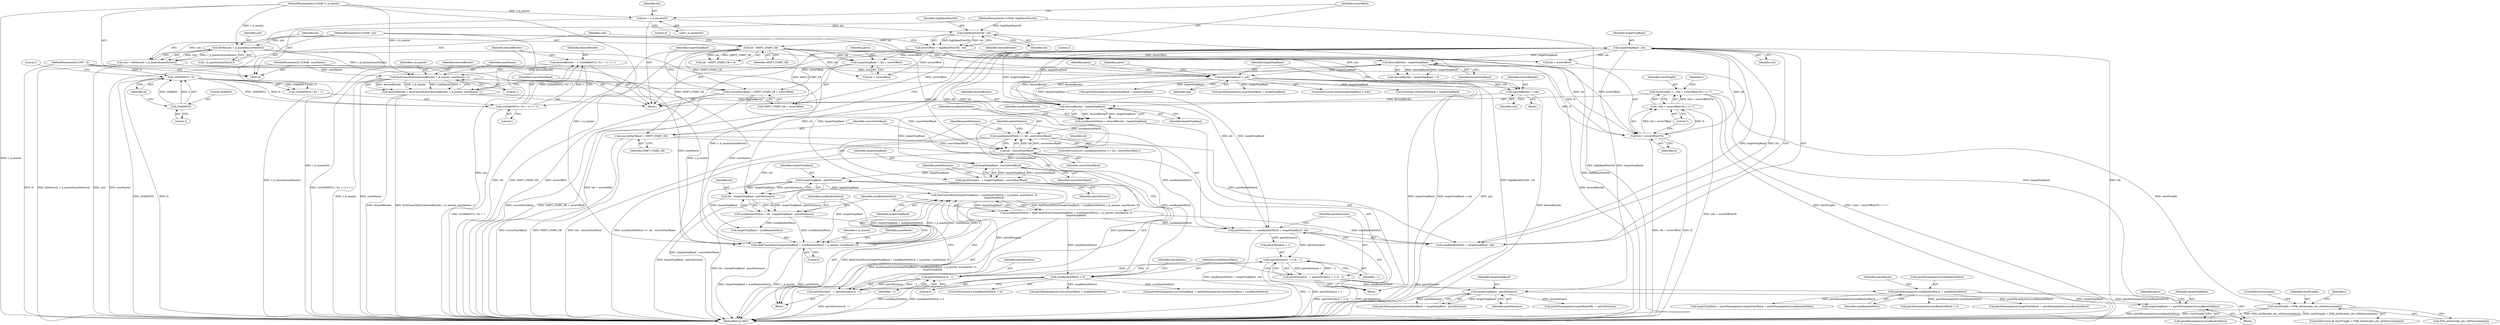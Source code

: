 digraph "0_Android_8e3be529372892e20ccf196809bc73276c822189_0@array" {
"1000515" [label="(Call,startFreqHz < FDK_sbrDecoder_sbr_whFactorsIndex[i])"];
"1000495" [label="(Call,startFreqHz = ( (lsb + xoverOffset)*fs ) >> 7)"];
"1000497" [label="(Call,( (lsb + xoverOffset)*fs ) >> 7)"];
"1000498" [label="(Call,(lsb + xoverOffset)*fs)"];
"1000295" [label="(Call,targetStopBand - lsb)"];
"1000282" [label="(Call,findClosestEntry(targetStopBand + numBandsInPatch, v_k_master, numMaster, 0) -\n                        targetStopBand)"];
"1000283" [label="(Call,findClosestEntry(targetStopBand + numBandsInPatch, v_k_master, numMaster, 0))"];
"1000277" [label="(Call,targetStopBand - patchDistance)"];
"1000265" [label="(Call,targetStopBand - sourceStartBand)"];
"1000253" [label="(Call,desiredBorder - targetStopBand)"];
"1000360" [label="(Call,desiredBorder - targetStopBand)"];
"1000346" [label="(Call,targetStopBand += patchParam[patch].numBandsInPatch)"];
"1000326" [label="(Call,patchParam[patch].numBandsInPatch = numBandsInPatch)"];
"1000306" [label="(Call,numBandsInPatch > 0)"];
"1000257" [label="(Call,numBandsInPatch >= lsb - sourceStartBand)"];
"1000251" [label="(Call,numBandsInPatch = desiredBorder - targetStopBand)"];
"1000259" [label="(Call,lsb - sourceStartBand)"];
"1000187" [label="(Call,lsb - SHIFT_START_SB)"];
"1000173" [label="(Call,highBandStartSb - lsb)"];
"1000138" [label="(MethodParameterIn,UCHAR  highBandStartSb)"];
"1000165" [label="(Call,lsb = v_k_master[0])"];
"1000139" [label="(MethodParameterIn,UCHAR *v_k_master)"];
"1000355" [label="(Call,sourceStartBand = SHIFT_START_SB)"];
"1000212" [label="(Call,sourceStartBand = SHIFT_START_SB + xoverOffset)"];
"1000171" [label="(Call,xoverOffset = highBandStartSb - lsb)"];
"1000280" [label="(Call,numBandsInPatch = findClosestEntry(targetStopBand + numBandsInPatch, v_k_master, numMaster, 0) -\n                        targetStopBand)"];
"1000316" [label="(Call,targetStopBand - patchDistance)"];
"1000298" [label="(Call,patchDistance   = (patchDistance + 1) & ~1)"];
"1000300" [label="(Call,(patchDistance + 1) & ~1)"];
"1000291" [label="(Call,patchDistance   = numBandsInPatch + targetStopBand - lsb)"];
"1000270" [label="(Call,patchDistance & ~1)"];
"1000263" [label="(Call,patchDistance   = targetStopBand - sourceStartBand)"];
"1000205" [label="(Call,desiredBorder = findClosestEntry(desiredBorder, v_k_master, numMaster, 1))"];
"1000207" [label="(Call,findClosestEntry(desiredBorder, v_k_master, numMaster, 1))"];
"1000194" [label="(Call,desiredBorder    = (((2048000*2) / fs) + 1) >> 1)"];
"1000196" [label="(Call,(((2048000*2) / fs) + 1) >> 1)"];
"1000198" [label="(Call,(2048000*2) / fs)"];
"1000199" [label="(Call,2048000*2)"];
"1000144" [label="(MethodParameterIn,UINT   fs)"];
"1000180" [label="(Call,fixMin(usb, v_k_master[numMaster]))"];
"1000143" [label="(MethodParameterIn,UCHAR  usb)"];
"1000140" [label="(MethodParameterIn,UCHAR  numMaster)"];
"1000365" [label="(Call,desiredBorder = usb)"];
"1000226" [label="(Call,targetStopBand < usb)"];
"1000217" [label="(Call,targetStopBand = lsb + xoverOffset)"];
"1000178" [label="(Call,usb = fixMin(usb, v_k_master[numMaster]))"];
"1000268" [label="(Call,patchDistance   = patchDistance & ~1)"];
"1000273" [label="(Call,numBandsInPatch = lsb - (targetStopBand - patchDistance))"];
"1000275" [label="(Call,lsb - (targetStopBand - patchDistance))"];
"1000281" [label="(Identifier,numBandsInPatch)"];
"1000273" [label="(Call,numBandsInPatch = lsb - (targetStopBand - patchDistance))"];
"1000188" [label="(Identifier,lsb)"];
"1000364" [label="(Block,)"];
"1000354" [label="(Identifier,patch)"];
"1000266" [label="(Identifier,targetStopBand)"];
"1000262" [label="(Block,)"];
"1000205" [label="(Call,desiredBorder = findClosestEntry(desiredBorder, v_k_master, numMaster, 1))"];
"1000219" [label="(Call,lsb + xoverOffset)"];
"1000291" [label="(Call,patchDistance   = numBandsInPatch + targetStopBand - lsb)"];
"1000347" [label="(Identifier,targetStopBand)"];
"1000310" [label="(Call,patchParam[patch].sourceStartBand = targetStopBand - patchDistance)"];
"1000194" [label="(Call,desiredBorder    = (((2048000*2) / fs) + 1) >> 1)"];
"1000186" [label="(Call,lsb - SHIFT_START_SB < 4)"];
"1000199" [label="(Call,2048000*2)"];
"1000369" [label="(Identifier,patch)"];
"1000327" [label="(Call,patchParam[patch].numBandsInPatch)"];
"1000257" [label="(Call,numBandsInPatch >= lsb - sourceStartBand)"];
"1000520" [label="(ControlStructure,break;)"];
"1000506" [label="(Identifier,i)"];
"1000208" [label="(Identifier,desiredBorder)"];
"1000300" [label="(Call,(patchDistance + 1) & ~1)"];
"1000270" [label="(Call,patchDistance & ~1)"];
"1000309" [label="(Block,)"];
"1000166" [label="(Identifier,lsb)"];
"1000202" [label="(Identifier,fs)"];
"1000140" [label="(MethodParameterIn,UCHAR  numMaster)"];
"1000363" [label="(Literal,3)"];
"1000227" [label="(Identifier,targetStopBand)"];
"1000287" [label="(Identifier,v_k_master)"];
"1000172" [label="(Identifier,xoverOffset)"];
"1000290" [label="(Identifier,targetStopBand)"];
"1000271" [label="(Identifier,patchDistance)"];
"1000516" [label="(Identifier,startFreqHz)"];
"1000211" [label="(Literal,1)"];
"1000256" [label="(ControlStructure,if ( numBandsInPatch >= lsb - sourceStartBand ))"];
"1000143" [label="(MethodParameterIn,UCHAR  usb)"];
"1000232" [label="(Identifier,patch)"];
"1000514" [label="(ControlStructure,if( startFreqHz < FDK_sbrDecoder_sbr_whFactorsIndex[i]))"];
"1000280" [label="(Call,numBandsInPatch = findClosestEntry(targetStopBand + numBandsInPatch, v_k_master, numMaster, 0) -\n                        targetStopBand)"];
"1000356" [label="(Identifier,sourceStartBand)"];
"1000355" [label="(Call,sourceStartBand = SHIFT_START_SB)"];
"1000304" [label="(Identifier,~1)"];
"1000293" [label="(Call,numBandsInPatch + targetStopBand - lsb)"];
"1000258" [label="(Identifier,numBandsInPatch)"];
"1000375" [label="(Call,patchParam[patch].numBandsInPatch < 3)"];
"1000180" [label="(Call,fixMin(usb, v_k_master[numMaster]))"];
"1000292" [label="(Identifier,patchDistance)"];
"1000282" [label="(Call,findClosestEntry(targetStopBand + numBandsInPatch, v_k_master, numMaster, 0) -\n                        targetStopBand)"];
"1000412" [label="(Call,pSettings->lbStartPatching = targetStopBand)"];
"1000263" [label="(Call,patchDistance   = targetStopBand - sourceStartBand)"];
"1000269" [label="(Identifier,patchDistance)"];
"1000255" [label="(Identifier,targetStopBand)"];
"1000333" [label="(Call,patchParam[patch].sourceStopBand  = patchParam[patch].sourceStartBand + numBandsInPatch)"];
"1000359" [label="(Call,desiredBorder - targetStopBand < 3)"];
"1000200" [label="(Literal,2048000)"];
"1000318" [label="(Identifier,patchDistance)"];
"1000316" [label="(Call,targetStopBand - patchDistance)"];
"1000348" [label="(Call,patchParam[patch].numBandsInPatch)"];
"1000289" [label="(Literal,0)"];
"1000387" [label="(Call,patchParam[patch].targetStartBand + patchParam[patch].numBandsInPatch)"];
"1000181" [label="(Identifier,usb)"];
"1000223" [label="(Identifier,patch)"];
"1000274" [label="(Identifier,numBandsInPatch)"];
"1000276" [label="(Identifier,lsb)"];
"1000217" [label="(Call,targetStopBand = lsb + xoverOffset)"];
"1000204" [label="(Literal,1)"];
"1000497" [label="(Call,( (lsb + xoverOffset)*fs ) >> 7)"];
"1000165" [label="(Call,lsb = v_k_master[0])"];
"1000308" [label="(Literal,0)"];
"1000171" [label="(Call,xoverOffset = highBandStartSb - lsb)"];
"1000267" [label="(Identifier,sourceStartBand)"];
"1000361" [label="(Identifier,desiredBorder)"];
"1000366" [label="(Identifier,desiredBorder)"];
"1000580" [label="(MethodReturn,RET)"];
"1000288" [label="(Identifier,numMaster)"];
"1000317" [label="(Identifier,targetStopBand)"];
"1000284" [label="(Call,targetStopBand + numBandsInPatch)"];
"1000515" [label="(Call,startFreqHz < FDK_sbrDecoder_sbr_whFactorsIndex[i])"];
"1000306" [label="(Call,numBandsInPatch > 0)"];
"1000244" [label="(Call,patchParam[patch].targetStartBand = targetStopBand)"];
"1000498" [label="(Call,(lsb + xoverOffset)*fs)"];
"1000190" [label="(Literal,4)"];
"1000254" [label="(Identifier,desiredBorder)"];
"1000301" [label="(Call,patchDistance + 1)"];
"1000499" [label="(Call,lsb + xoverOffset)"];
"1000174" [label="(Identifier,highBandStartSb)"];
"1000495" [label="(Call,startFreqHz = ( (lsb + xoverOffset)*fs ) >> 7)"];
"1000144" [label="(MethodParameterIn,UINT   fs)"];
"1000178" [label="(Call,usb = fixMin(usb, v_k_master[numMaster]))"];
"1000346" [label="(Call,targetStopBand += patchParam[patch].numBandsInPatch)"];
"1000138" [label="(MethodParameterIn,UCHAR  highBandStartSb)"];
"1000272" [label="(Identifier,~1)"];
"1000261" [label="(Identifier,sourceStartBand)"];
"1000295" [label="(Call,targetStopBand - lsb)"];
"1000251" [label="(Call,numBandsInPatch = desiredBorder - targetStopBand)"];
"1000298" [label="(Call,patchDistance   = (patchDistance + 1) & ~1)"];
"1000226" [label="(Call,targetStopBand < usb)"];
"1000496" [label="(Identifier,startFreqHz)"];
"1000360" [label="(Call,desiredBorder - targetStopBand)"];
"1000206" [label="(Identifier,desiredBorder)"];
"1000299" [label="(Identifier,patchDistance)"];
"1000283" [label="(Call,findClosestEntry(targetStopBand + numBandsInPatch, v_k_master, numMaster, 0))"];
"1000210" [label="(Identifier,numMaster)"];
"1000203" [label="(Literal,1)"];
"1000264" [label="(Identifier,patchDistance)"];
"1000278" [label="(Identifier,targetStopBand)"];
"1000139" [label="(MethodParameterIn,UCHAR *v_k_master)"];
"1000253" [label="(Call,desiredBorder - targetStopBand)"];
"1000305" [label="(ControlStructure,if (numBandsInPatch > 0))"];
"1000365" [label="(Call,desiredBorder = usb)"];
"1000319" [label="(Call,patchParam[patch].targetBandOffs  = patchDistance)"];
"1000268" [label="(Call,patchDistance   = patchDistance & ~1)"];
"1000145" [label="(Block,)"];
"1000296" [label="(Identifier,targetStopBand)"];
"1000265" [label="(Call,targetStopBand - sourceStartBand)"];
"1000307" [label="(Identifier,numBandsInPatch)"];
"1000167" [label="(Call,v_k_master[0])"];
"1000357" [label="(Identifier,SHIFT_START_SB)"];
"1000201" [label="(Literal,2)"];
"1000313" [label="(Identifier,patchParam)"];
"1000197" [label="(Call,((2048000*2) / fs) + 1)"];
"1000209" [label="(Identifier,v_k_master)"];
"1000512" [label="(Identifier,i)"];
"1000326" [label="(Call,patchParam[patch].numBandsInPatch = numBandsInPatch)"];
"1000385" [label="(Call,targetStopBand = patchParam[patch].targetStartBand + patchParam[patch].numBandsInPatch)"];
"1000252" [label="(Identifier,numBandsInPatch)"];
"1000187" [label="(Call,lsb - SHIFT_START_SB)"];
"1000212" [label="(Call,sourceStartBand = SHIFT_START_SB + xoverOffset)"];
"1000367" [label="(Identifier,usb)"];
"1000218" [label="(Identifier,targetStopBand)"];
"1000207" [label="(Call,findClosestEntry(desiredBorder, v_k_master, numMaster, 1))"];
"1000214" [label="(Call,SHIFT_START_SB + xoverOffset)"];
"1000503" [label="(Literal,7)"];
"1000336" [label="(Identifier,patchParam)"];
"1000229" [label="(Block,)"];
"1000196" [label="(Call,(((2048000*2) / fs) + 1) >> 1)"];
"1000228" [label="(Identifier,usb)"];
"1000237" [label="(Call,patchParam[patch].guardStartBand = targetStopBand)"];
"1000189" [label="(Identifier,SHIFT_START_SB)"];
"1000225" [label="(ControlStructure,while(targetStopBand < usb))"];
"1000502" [label="(Identifier,fs)"];
"1000517" [label="(Call,FDK_sbrDecoder_sbr_whFactorsIndex[i])"];
"1000195" [label="(Identifier,desiredBorder)"];
"1000275" [label="(Call,lsb - (targetStopBand - patchDistance))"];
"1000259" [label="(Call,lsb - sourceStartBand)"];
"1000173" [label="(Call,highBandStartSb - lsb)"];
"1000362" [label="(Identifier,targetStopBand)"];
"1000182" [label="(Call,v_k_master[numMaster])"];
"1000332" [label="(Identifier,numBandsInPatch)"];
"1000198" [label="(Call,(2048000*2) / fs)"];
"1000279" [label="(Identifier,patchDistance)"];
"1000297" [label="(Identifier,lsb)"];
"1000179" [label="(Identifier,usb)"];
"1000339" [label="(Call,patchParam[patch].sourceStartBand + numBandsInPatch)"];
"1000175" [label="(Identifier,lsb)"];
"1000260" [label="(Identifier,lsb)"];
"1000213" [label="(Identifier,sourceStartBand)"];
"1000277" [label="(Call,targetStopBand - patchDistance)"];
"1000515" -> "1000514"  [label="AST: "];
"1000515" -> "1000517"  [label="CFG: "];
"1000516" -> "1000515"  [label="AST: "];
"1000517" -> "1000515"  [label="AST: "];
"1000520" -> "1000515"  [label="CFG: "];
"1000512" -> "1000515"  [label="CFG: "];
"1000515" -> "1000580"  [label="DDG: startFreqHz < FDK_sbrDecoder_sbr_whFactorsIndex[i]"];
"1000515" -> "1000580"  [label="DDG: startFreqHz"];
"1000515" -> "1000580"  [label="DDG: FDK_sbrDecoder_sbr_whFactorsIndex[i]"];
"1000495" -> "1000515"  [label="DDG: startFreqHz"];
"1000495" -> "1000145"  [label="AST: "];
"1000495" -> "1000497"  [label="CFG: "];
"1000496" -> "1000495"  [label="AST: "];
"1000497" -> "1000495"  [label="AST: "];
"1000506" -> "1000495"  [label="CFG: "];
"1000495" -> "1000580"  [label="DDG: startFreqHz"];
"1000495" -> "1000580"  [label="DDG: ( (lsb + xoverOffset)*fs ) >> 7"];
"1000497" -> "1000495"  [label="DDG: (lsb + xoverOffset)*fs"];
"1000497" -> "1000495"  [label="DDG: 7"];
"1000497" -> "1000503"  [label="CFG: "];
"1000498" -> "1000497"  [label="AST: "];
"1000503" -> "1000497"  [label="AST: "];
"1000497" -> "1000580"  [label="DDG: (lsb + xoverOffset)*fs"];
"1000498" -> "1000497"  [label="DDG: lsb + xoverOffset"];
"1000498" -> "1000497"  [label="DDG: fs"];
"1000498" -> "1000502"  [label="CFG: "];
"1000499" -> "1000498"  [label="AST: "];
"1000502" -> "1000498"  [label="AST: "];
"1000503" -> "1000498"  [label="CFG: "];
"1000498" -> "1000580"  [label="DDG: fs"];
"1000498" -> "1000580"  [label="DDG: lsb + xoverOffset"];
"1000295" -> "1000498"  [label="DDG: lsb"];
"1000187" -> "1000498"  [label="DDG: lsb"];
"1000171" -> "1000498"  [label="DDG: xoverOffset"];
"1000198" -> "1000498"  [label="DDG: fs"];
"1000144" -> "1000498"  [label="DDG: fs"];
"1000295" -> "1000293"  [label="AST: "];
"1000295" -> "1000297"  [label="CFG: "];
"1000296" -> "1000295"  [label="AST: "];
"1000297" -> "1000295"  [label="AST: "];
"1000293" -> "1000295"  [label="CFG: "];
"1000295" -> "1000580"  [label="DDG: lsb"];
"1000295" -> "1000259"  [label="DDG: lsb"];
"1000295" -> "1000291"  [label="DDG: targetStopBand"];
"1000295" -> "1000291"  [label="DDG: lsb"];
"1000295" -> "1000293"  [label="DDG: targetStopBand"];
"1000295" -> "1000293"  [label="DDG: lsb"];
"1000282" -> "1000295"  [label="DDG: targetStopBand"];
"1000253" -> "1000295"  [label="DDG: targetStopBand"];
"1000259" -> "1000295"  [label="DDG: lsb"];
"1000275" -> "1000295"  [label="DDG: lsb"];
"1000295" -> "1000316"  [label="DDG: targetStopBand"];
"1000295" -> "1000360"  [label="DDG: targetStopBand"];
"1000295" -> "1000499"  [label="DDG: lsb"];
"1000282" -> "1000280"  [label="AST: "];
"1000282" -> "1000290"  [label="CFG: "];
"1000283" -> "1000282"  [label="AST: "];
"1000290" -> "1000282"  [label="AST: "];
"1000280" -> "1000282"  [label="CFG: "];
"1000282" -> "1000580"  [label="DDG: findClosestEntry(targetStopBand + numBandsInPatch, v_k_master, numMaster, 0)"];
"1000282" -> "1000280"  [label="DDG: findClosestEntry(targetStopBand + numBandsInPatch, v_k_master, numMaster, 0)"];
"1000282" -> "1000280"  [label="DDG: targetStopBand"];
"1000283" -> "1000282"  [label="DDG: targetStopBand + numBandsInPatch"];
"1000283" -> "1000282"  [label="DDG: v_k_master"];
"1000283" -> "1000282"  [label="DDG: numMaster"];
"1000283" -> "1000282"  [label="DDG: 0"];
"1000277" -> "1000282"  [label="DDG: targetStopBand"];
"1000283" -> "1000289"  [label="CFG: "];
"1000284" -> "1000283"  [label="AST: "];
"1000287" -> "1000283"  [label="AST: "];
"1000288" -> "1000283"  [label="AST: "];
"1000289" -> "1000283"  [label="AST: "];
"1000290" -> "1000283"  [label="CFG: "];
"1000283" -> "1000580"  [label="DDG: targetStopBand + numBandsInPatch"];
"1000283" -> "1000580"  [label="DDG: v_k_master"];
"1000283" -> "1000580"  [label="DDG: numMaster"];
"1000277" -> "1000283"  [label="DDG: targetStopBand"];
"1000273" -> "1000283"  [label="DDG: numBandsInPatch"];
"1000180" -> "1000283"  [label="DDG: v_k_master[numMaster]"];
"1000207" -> "1000283"  [label="DDG: v_k_master"];
"1000207" -> "1000283"  [label="DDG: numMaster"];
"1000139" -> "1000283"  [label="DDG: v_k_master"];
"1000140" -> "1000283"  [label="DDG: numMaster"];
"1000277" -> "1000275"  [label="AST: "];
"1000277" -> "1000279"  [label="CFG: "];
"1000278" -> "1000277"  [label="AST: "];
"1000279" -> "1000277"  [label="AST: "];
"1000275" -> "1000277"  [label="CFG: "];
"1000277" -> "1000275"  [label="DDG: targetStopBand"];
"1000277" -> "1000275"  [label="DDG: patchDistance"];
"1000265" -> "1000277"  [label="DDG: targetStopBand"];
"1000268" -> "1000277"  [label="DDG: patchDistance"];
"1000277" -> "1000284"  [label="DDG: targetStopBand"];
"1000265" -> "1000263"  [label="AST: "];
"1000265" -> "1000267"  [label="CFG: "];
"1000266" -> "1000265"  [label="AST: "];
"1000267" -> "1000265"  [label="AST: "];
"1000263" -> "1000265"  [label="CFG: "];
"1000265" -> "1000263"  [label="DDG: targetStopBand"];
"1000265" -> "1000263"  [label="DDG: sourceStartBand"];
"1000253" -> "1000265"  [label="DDG: targetStopBand"];
"1000259" -> "1000265"  [label="DDG: sourceStartBand"];
"1000253" -> "1000251"  [label="AST: "];
"1000253" -> "1000255"  [label="CFG: "];
"1000254" -> "1000253"  [label="AST: "];
"1000255" -> "1000253"  [label="AST: "];
"1000251" -> "1000253"  [label="CFG: "];
"1000253" -> "1000251"  [label="DDG: desiredBorder"];
"1000253" -> "1000251"  [label="DDG: targetStopBand"];
"1000360" -> "1000253"  [label="DDG: desiredBorder"];
"1000205" -> "1000253"  [label="DDG: desiredBorder"];
"1000365" -> "1000253"  [label="DDG: desiredBorder"];
"1000226" -> "1000253"  [label="DDG: targetStopBand"];
"1000253" -> "1000360"  [label="DDG: desiredBorder"];
"1000360" -> "1000359"  [label="AST: "];
"1000360" -> "1000362"  [label="CFG: "];
"1000361" -> "1000360"  [label="AST: "];
"1000362" -> "1000360"  [label="AST: "];
"1000363" -> "1000360"  [label="CFG: "];
"1000360" -> "1000580"  [label="DDG: desiredBorder"];
"1000360" -> "1000226"  [label="DDG: targetStopBand"];
"1000360" -> "1000359"  [label="DDG: desiredBorder"];
"1000360" -> "1000359"  [label="DDG: targetStopBand"];
"1000346" -> "1000360"  [label="DDG: targetStopBand"];
"1000346" -> "1000309"  [label="AST: "];
"1000346" -> "1000348"  [label="CFG: "];
"1000347" -> "1000346"  [label="AST: "];
"1000348" -> "1000346"  [label="AST: "];
"1000354" -> "1000346"  [label="CFG: "];
"1000346" -> "1000580"  [label="DDG: patchParam[patch].numBandsInPatch"];
"1000326" -> "1000346"  [label="DDG: patchParam[patch].numBandsInPatch"];
"1000316" -> "1000346"  [label="DDG: targetStopBand"];
"1000326" -> "1000309"  [label="AST: "];
"1000326" -> "1000332"  [label="CFG: "];
"1000327" -> "1000326"  [label="AST: "];
"1000332" -> "1000326"  [label="AST: "];
"1000336" -> "1000326"  [label="CFG: "];
"1000306" -> "1000326"  [label="DDG: numBandsInPatch"];
"1000326" -> "1000375"  [label="DDG: patchParam[patch].numBandsInPatch"];
"1000326" -> "1000385"  [label="DDG: patchParam[patch].numBandsInPatch"];
"1000326" -> "1000387"  [label="DDG: patchParam[patch].numBandsInPatch"];
"1000306" -> "1000305"  [label="AST: "];
"1000306" -> "1000308"  [label="CFG: "];
"1000307" -> "1000306"  [label="AST: "];
"1000308" -> "1000306"  [label="AST: "];
"1000313" -> "1000306"  [label="CFG: "];
"1000356" -> "1000306"  [label="CFG: "];
"1000306" -> "1000580"  [label="DDG: numBandsInPatch"];
"1000306" -> "1000580"  [label="DDG: numBandsInPatch > 0"];
"1000257" -> "1000306"  [label="DDG: numBandsInPatch"];
"1000280" -> "1000306"  [label="DDG: numBandsInPatch"];
"1000306" -> "1000333"  [label="DDG: numBandsInPatch"];
"1000306" -> "1000339"  [label="DDG: numBandsInPatch"];
"1000257" -> "1000256"  [label="AST: "];
"1000257" -> "1000259"  [label="CFG: "];
"1000258" -> "1000257"  [label="AST: "];
"1000259" -> "1000257"  [label="AST: "];
"1000264" -> "1000257"  [label="CFG: "];
"1000292" -> "1000257"  [label="CFG: "];
"1000257" -> "1000580"  [label="DDG: lsb - sourceStartBand"];
"1000257" -> "1000580"  [label="DDG: numBandsInPatch >= lsb - sourceStartBand"];
"1000251" -> "1000257"  [label="DDG: numBandsInPatch"];
"1000259" -> "1000257"  [label="DDG: lsb"];
"1000259" -> "1000257"  [label="DDG: sourceStartBand"];
"1000257" -> "1000291"  [label="DDG: numBandsInPatch"];
"1000257" -> "1000293"  [label="DDG: numBandsInPatch"];
"1000251" -> "1000229"  [label="AST: "];
"1000252" -> "1000251"  [label="AST: "];
"1000258" -> "1000251"  [label="CFG: "];
"1000259" -> "1000261"  [label="CFG: "];
"1000260" -> "1000259"  [label="AST: "];
"1000261" -> "1000259"  [label="AST: "];
"1000187" -> "1000259"  [label="DDG: lsb"];
"1000355" -> "1000259"  [label="DDG: sourceStartBand"];
"1000212" -> "1000259"  [label="DDG: sourceStartBand"];
"1000259" -> "1000275"  [label="DDG: lsb"];
"1000187" -> "1000186"  [label="AST: "];
"1000187" -> "1000189"  [label="CFG: "];
"1000188" -> "1000187"  [label="AST: "];
"1000189" -> "1000187"  [label="AST: "];
"1000190" -> "1000187"  [label="CFG: "];
"1000187" -> "1000580"  [label="DDG: lsb"];
"1000187" -> "1000580"  [label="DDG: SHIFT_START_SB"];
"1000187" -> "1000186"  [label="DDG: lsb"];
"1000187" -> "1000186"  [label="DDG: SHIFT_START_SB"];
"1000173" -> "1000187"  [label="DDG: lsb"];
"1000187" -> "1000212"  [label="DDG: SHIFT_START_SB"];
"1000187" -> "1000214"  [label="DDG: SHIFT_START_SB"];
"1000187" -> "1000217"  [label="DDG: lsb"];
"1000187" -> "1000219"  [label="DDG: lsb"];
"1000187" -> "1000355"  [label="DDG: SHIFT_START_SB"];
"1000187" -> "1000499"  [label="DDG: lsb"];
"1000173" -> "1000171"  [label="AST: "];
"1000173" -> "1000175"  [label="CFG: "];
"1000174" -> "1000173"  [label="AST: "];
"1000175" -> "1000173"  [label="AST: "];
"1000171" -> "1000173"  [label="CFG: "];
"1000173" -> "1000580"  [label="DDG: highBandStartSb"];
"1000173" -> "1000171"  [label="DDG: highBandStartSb"];
"1000173" -> "1000171"  [label="DDG: lsb"];
"1000138" -> "1000173"  [label="DDG: highBandStartSb"];
"1000165" -> "1000173"  [label="DDG: lsb"];
"1000138" -> "1000136"  [label="AST: "];
"1000138" -> "1000580"  [label="DDG: highBandStartSb"];
"1000165" -> "1000145"  [label="AST: "];
"1000165" -> "1000167"  [label="CFG: "];
"1000166" -> "1000165"  [label="AST: "];
"1000167" -> "1000165"  [label="AST: "];
"1000172" -> "1000165"  [label="CFG: "];
"1000165" -> "1000580"  [label="DDG: v_k_master[0]"];
"1000139" -> "1000165"  [label="DDG: v_k_master"];
"1000139" -> "1000136"  [label="AST: "];
"1000139" -> "1000580"  [label="DDG: v_k_master"];
"1000139" -> "1000180"  [label="DDG: v_k_master"];
"1000139" -> "1000207"  [label="DDG: v_k_master"];
"1000355" -> "1000229"  [label="AST: "];
"1000355" -> "1000357"  [label="CFG: "];
"1000356" -> "1000355"  [label="AST: "];
"1000357" -> "1000355"  [label="AST: "];
"1000361" -> "1000355"  [label="CFG: "];
"1000355" -> "1000580"  [label="DDG: sourceStartBand"];
"1000355" -> "1000580"  [label="DDG: SHIFT_START_SB"];
"1000212" -> "1000145"  [label="AST: "];
"1000212" -> "1000214"  [label="CFG: "];
"1000213" -> "1000212"  [label="AST: "];
"1000214" -> "1000212"  [label="AST: "];
"1000218" -> "1000212"  [label="CFG: "];
"1000212" -> "1000580"  [label="DDG: SHIFT_START_SB + xoverOffset"];
"1000212" -> "1000580"  [label="DDG: sourceStartBand"];
"1000171" -> "1000212"  [label="DDG: xoverOffset"];
"1000171" -> "1000145"  [label="AST: "];
"1000172" -> "1000171"  [label="AST: "];
"1000179" -> "1000171"  [label="CFG: "];
"1000171" -> "1000580"  [label="DDG: xoverOffset"];
"1000171" -> "1000580"  [label="DDG: highBandStartSb - lsb"];
"1000171" -> "1000214"  [label="DDG: xoverOffset"];
"1000171" -> "1000217"  [label="DDG: xoverOffset"];
"1000171" -> "1000219"  [label="DDG: xoverOffset"];
"1000171" -> "1000499"  [label="DDG: xoverOffset"];
"1000280" -> "1000262"  [label="AST: "];
"1000281" -> "1000280"  [label="AST: "];
"1000292" -> "1000280"  [label="CFG: "];
"1000280" -> "1000580"  [label="DDG: findClosestEntry(targetStopBand + numBandsInPatch, v_k_master, numMaster, 0) -\n                        targetStopBand"];
"1000280" -> "1000291"  [label="DDG: numBandsInPatch"];
"1000280" -> "1000293"  [label="DDG: numBandsInPatch"];
"1000316" -> "1000310"  [label="AST: "];
"1000316" -> "1000318"  [label="CFG: "];
"1000317" -> "1000316"  [label="AST: "];
"1000318" -> "1000316"  [label="AST: "];
"1000310" -> "1000316"  [label="CFG: "];
"1000316" -> "1000310"  [label="DDG: targetStopBand"];
"1000316" -> "1000310"  [label="DDG: patchDistance"];
"1000298" -> "1000316"  [label="DDG: patchDistance"];
"1000316" -> "1000319"  [label="DDG: patchDistance"];
"1000298" -> "1000229"  [label="AST: "];
"1000298" -> "1000300"  [label="CFG: "];
"1000299" -> "1000298"  [label="AST: "];
"1000300" -> "1000298"  [label="AST: "];
"1000307" -> "1000298"  [label="CFG: "];
"1000298" -> "1000580"  [label="DDG: patchDistance"];
"1000298" -> "1000580"  [label="DDG: (patchDistance + 1) & ~1"];
"1000300" -> "1000298"  [label="DDG: patchDistance + 1"];
"1000300" -> "1000298"  [label="DDG: ~1"];
"1000300" -> "1000304"  [label="CFG: "];
"1000301" -> "1000300"  [label="AST: "];
"1000304" -> "1000300"  [label="AST: "];
"1000300" -> "1000580"  [label="DDG: ~1"];
"1000300" -> "1000580"  [label="DDG: patchDistance + 1"];
"1000300" -> "1000270"  [label="DDG: ~1"];
"1000291" -> "1000300"  [label="DDG: patchDistance"];
"1000270" -> "1000300"  [label="DDG: ~1"];
"1000291" -> "1000229"  [label="AST: "];
"1000291" -> "1000293"  [label="CFG: "];
"1000292" -> "1000291"  [label="AST: "];
"1000293" -> "1000291"  [label="AST: "];
"1000299" -> "1000291"  [label="CFG: "];
"1000291" -> "1000580"  [label="DDG: numBandsInPatch + targetStopBand - lsb"];
"1000291" -> "1000301"  [label="DDG: patchDistance"];
"1000270" -> "1000268"  [label="AST: "];
"1000270" -> "1000272"  [label="CFG: "];
"1000271" -> "1000270"  [label="AST: "];
"1000272" -> "1000270"  [label="AST: "];
"1000268" -> "1000270"  [label="CFG: "];
"1000270" -> "1000268"  [label="DDG: patchDistance"];
"1000270" -> "1000268"  [label="DDG: ~1"];
"1000263" -> "1000270"  [label="DDG: patchDistance"];
"1000263" -> "1000262"  [label="AST: "];
"1000264" -> "1000263"  [label="AST: "];
"1000269" -> "1000263"  [label="CFG: "];
"1000263" -> "1000580"  [label="DDG: targetStopBand - sourceStartBand"];
"1000205" -> "1000145"  [label="AST: "];
"1000205" -> "1000207"  [label="CFG: "];
"1000206" -> "1000205"  [label="AST: "];
"1000207" -> "1000205"  [label="AST: "];
"1000213" -> "1000205"  [label="CFG: "];
"1000205" -> "1000580"  [label="DDG: desiredBorder"];
"1000205" -> "1000580"  [label="DDG: findClosestEntry(desiredBorder, v_k_master, numMaster, 1)"];
"1000207" -> "1000205"  [label="DDG: desiredBorder"];
"1000207" -> "1000205"  [label="DDG: v_k_master"];
"1000207" -> "1000205"  [label="DDG: numMaster"];
"1000207" -> "1000205"  [label="DDG: 1"];
"1000207" -> "1000211"  [label="CFG: "];
"1000208" -> "1000207"  [label="AST: "];
"1000209" -> "1000207"  [label="AST: "];
"1000210" -> "1000207"  [label="AST: "];
"1000211" -> "1000207"  [label="AST: "];
"1000207" -> "1000580"  [label="DDG: v_k_master"];
"1000207" -> "1000580"  [label="DDG: numMaster"];
"1000194" -> "1000207"  [label="DDG: desiredBorder"];
"1000180" -> "1000207"  [label="DDG: v_k_master[numMaster]"];
"1000140" -> "1000207"  [label="DDG: numMaster"];
"1000194" -> "1000145"  [label="AST: "];
"1000194" -> "1000196"  [label="CFG: "];
"1000195" -> "1000194"  [label="AST: "];
"1000196" -> "1000194"  [label="AST: "];
"1000206" -> "1000194"  [label="CFG: "];
"1000194" -> "1000580"  [label="DDG: (((2048000*2) / fs) + 1) >> 1"];
"1000196" -> "1000194"  [label="DDG: ((2048000*2) / fs) + 1"];
"1000196" -> "1000194"  [label="DDG: 1"];
"1000196" -> "1000204"  [label="CFG: "];
"1000197" -> "1000196"  [label="AST: "];
"1000204" -> "1000196"  [label="AST: "];
"1000196" -> "1000580"  [label="DDG: ((2048000*2) / fs) + 1"];
"1000198" -> "1000196"  [label="DDG: 2048000*2"];
"1000198" -> "1000196"  [label="DDG: fs"];
"1000198" -> "1000197"  [label="AST: "];
"1000198" -> "1000202"  [label="CFG: "];
"1000199" -> "1000198"  [label="AST: "];
"1000202" -> "1000198"  [label="AST: "];
"1000203" -> "1000198"  [label="CFG: "];
"1000198" -> "1000580"  [label="DDG: 2048000*2"];
"1000198" -> "1000580"  [label="DDG: fs"];
"1000198" -> "1000197"  [label="DDG: 2048000*2"];
"1000198" -> "1000197"  [label="DDG: fs"];
"1000199" -> "1000198"  [label="DDG: 2048000"];
"1000199" -> "1000198"  [label="DDG: 2"];
"1000144" -> "1000198"  [label="DDG: fs"];
"1000199" -> "1000201"  [label="CFG: "];
"1000200" -> "1000199"  [label="AST: "];
"1000201" -> "1000199"  [label="AST: "];
"1000202" -> "1000199"  [label="CFG: "];
"1000144" -> "1000136"  [label="AST: "];
"1000144" -> "1000580"  [label="DDG: fs"];
"1000180" -> "1000178"  [label="AST: "];
"1000180" -> "1000182"  [label="CFG: "];
"1000181" -> "1000180"  [label="AST: "];
"1000182" -> "1000180"  [label="AST: "];
"1000178" -> "1000180"  [label="CFG: "];
"1000180" -> "1000580"  [label="DDG: v_k_master[numMaster]"];
"1000180" -> "1000178"  [label="DDG: usb"];
"1000180" -> "1000178"  [label="DDG: v_k_master[numMaster]"];
"1000143" -> "1000180"  [label="DDG: usb"];
"1000143" -> "1000136"  [label="AST: "];
"1000143" -> "1000580"  [label="DDG: usb"];
"1000143" -> "1000178"  [label="DDG: usb"];
"1000143" -> "1000226"  [label="DDG: usb"];
"1000143" -> "1000365"  [label="DDG: usb"];
"1000140" -> "1000136"  [label="AST: "];
"1000140" -> "1000580"  [label="DDG: numMaster"];
"1000365" -> "1000364"  [label="AST: "];
"1000365" -> "1000367"  [label="CFG: "];
"1000366" -> "1000365"  [label="AST: "];
"1000367" -> "1000365"  [label="AST: "];
"1000227" -> "1000365"  [label="CFG: "];
"1000365" -> "1000580"  [label="DDG: desiredBorder"];
"1000226" -> "1000365"  [label="DDG: usb"];
"1000226" -> "1000225"  [label="AST: "];
"1000226" -> "1000228"  [label="CFG: "];
"1000227" -> "1000226"  [label="AST: "];
"1000228" -> "1000226"  [label="AST: "];
"1000232" -> "1000226"  [label="CFG: "];
"1000369" -> "1000226"  [label="CFG: "];
"1000226" -> "1000580"  [label="DDG: targetStopBand"];
"1000226" -> "1000580"  [label="DDG: targetStopBand < usb"];
"1000226" -> "1000580"  [label="DDG: usb"];
"1000217" -> "1000226"  [label="DDG: targetStopBand"];
"1000178" -> "1000226"  [label="DDG: usb"];
"1000226" -> "1000237"  [label="DDG: targetStopBand"];
"1000226" -> "1000244"  [label="DDG: targetStopBand"];
"1000226" -> "1000412"  [label="DDG: targetStopBand"];
"1000217" -> "1000145"  [label="AST: "];
"1000217" -> "1000219"  [label="CFG: "];
"1000218" -> "1000217"  [label="AST: "];
"1000219" -> "1000217"  [label="AST: "];
"1000223" -> "1000217"  [label="CFG: "];
"1000217" -> "1000580"  [label="DDG: lsb + xoverOffset"];
"1000178" -> "1000145"  [label="AST: "];
"1000179" -> "1000178"  [label="AST: "];
"1000188" -> "1000178"  [label="CFG: "];
"1000178" -> "1000580"  [label="DDG: usb"];
"1000178" -> "1000580"  [label="DDG: fixMin(usb, v_k_master[numMaster])"];
"1000268" -> "1000262"  [label="AST: "];
"1000269" -> "1000268"  [label="AST: "];
"1000274" -> "1000268"  [label="CFG: "];
"1000268" -> "1000580"  [label="DDG: patchDistance & ~1"];
"1000273" -> "1000262"  [label="AST: "];
"1000273" -> "1000275"  [label="CFG: "];
"1000274" -> "1000273"  [label="AST: "];
"1000275" -> "1000273"  [label="AST: "];
"1000281" -> "1000273"  [label="CFG: "];
"1000273" -> "1000580"  [label="DDG: lsb - (targetStopBand - patchDistance)"];
"1000275" -> "1000273"  [label="DDG: lsb"];
"1000275" -> "1000273"  [label="DDG: targetStopBand - patchDistance"];
"1000273" -> "1000284"  [label="DDG: numBandsInPatch"];
"1000276" -> "1000275"  [label="AST: "];
"1000275" -> "1000580"  [label="DDG: targetStopBand - patchDistance"];
}
